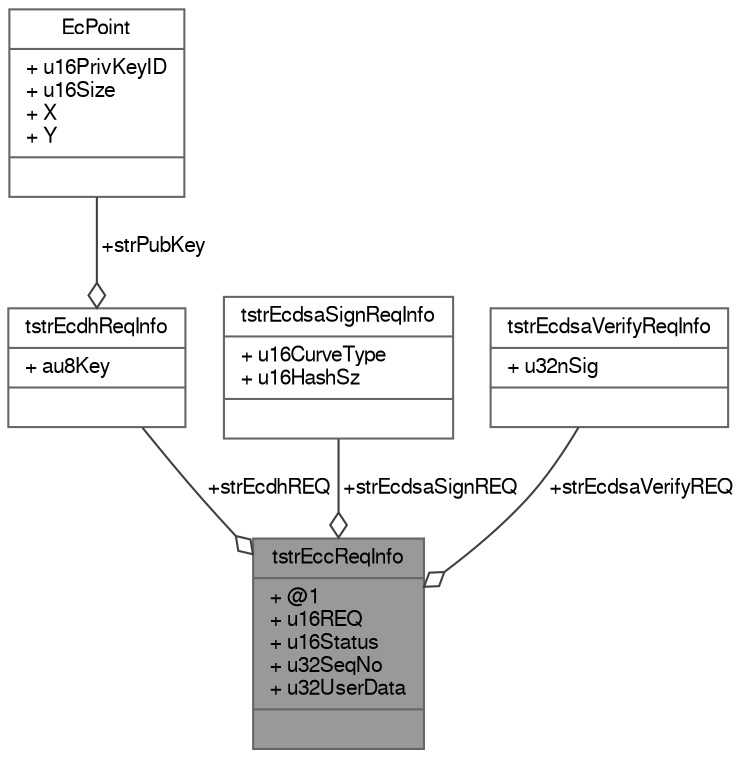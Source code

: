 digraph "tstrEccReqInfo"
{
 // LATEX_PDF_SIZE
  bgcolor="transparent";
  edge [fontname=FreeSans,fontsize=10,labelfontname=FreeSans,labelfontsize=10];
  node [fontname=FreeSans,fontsize=10,shape=box,height=0.2,width=0.4];
  Node1 [shape=record,label="{tstrEccReqInfo\n|+ @1\l+ u16REQ\l+ u16Status\l+ u32SeqNo\l+ u32UserData\l|}",height=0.2,width=0.4,color="gray40", fillcolor="grey60", style="filled", fontcolor="black",tooltip=" "];
  Node2 -> Node1 [color="grey25",style="solid",label=" +strEcdhREQ" ,arrowhead="odiamond"];
  Node2 [shape=record,label="{tstrEcdhReqInfo\n|+ au8Key\l|}",height=0.2,width=0.4,color="gray40", fillcolor="white", style="filled",URL="$structtstr_ecdh_req_info.html",tooltip=" "];
  Node3 -> Node2 [color="grey25",style="solid",label=" +strPubKey" ,arrowhead="odiamond"];
  Node3 [shape=record,label="{EcPoint\n|+ u16PrivKeyID\l+ u16Size\l+ X\l+ Y\l|}",height=0.2,width=0.4,color="gray40", fillcolor="white", style="filled",URL="$struct_ec_point.html",tooltip=" "];
  Node4 -> Node1 [color="grey25",style="solid",label=" +strEcdsaSignREQ" ,arrowhead="odiamond"];
  Node4 [shape=record,label="{tstrEcdsaSignReqInfo\n|+ u16CurveType\l+ u16HashSz\l|}",height=0.2,width=0.4,color="gray40", fillcolor="white", style="filled",URL="$structtstr_ecdsa_sign_req_info.html",tooltip=" "];
  Node5 -> Node1 [color="grey25",style="solid",label=" +strEcdsaVerifyREQ" ,arrowhead="odiamond"];
  Node5 [shape=record,label="{tstrEcdsaVerifyReqInfo\n|+ u32nSig\l|}",height=0.2,width=0.4,color="gray40", fillcolor="white", style="filled",URL="$structtstr_ecdsa_verify_req_info.html",tooltip=" "];
}
